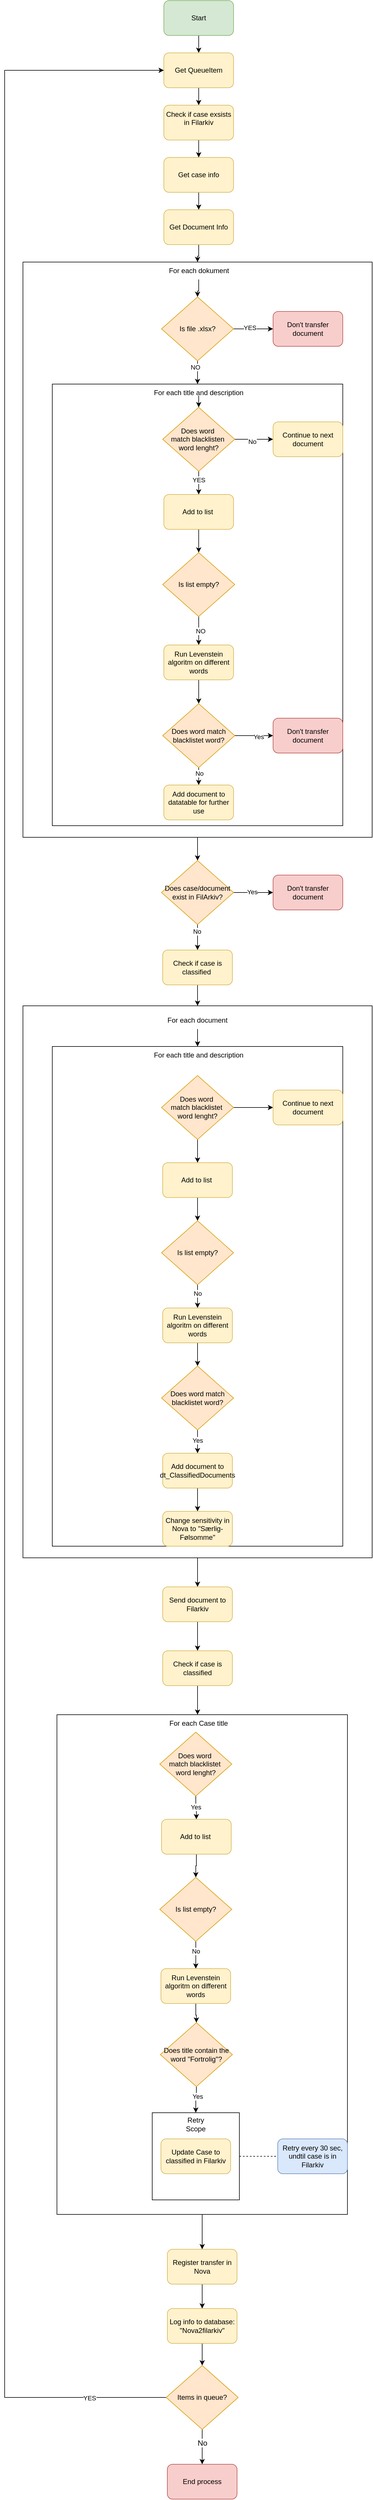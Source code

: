 <mxfile version="24.0.2" type="device">
  <diagram name="Side-1" id="G2as8Io2-5UzmO-UkJBY">
    <mxGraphModel dx="1296" dy="799" grid="1" gridSize="10" guides="1" tooltips="1" connect="1" arrows="1" fold="1" page="1" pageScale="1" pageWidth="827" pageHeight="1169" math="0" shadow="0">
      <root>
        <mxCell id="0" />
        <mxCell id="1" parent="0" />
        <mxCell id="CIOF_KzufK2yr0putd7I-3" value="" style="edgeStyle=orthogonalEdgeStyle;rounded=0;orthogonalLoop=1;jettySize=auto;html=1;" edge="1" parent="1" source="CIOF_KzufK2yr0putd7I-1" target="CIOF_KzufK2yr0putd7I-2">
          <mxGeometry relative="1" as="geometry" />
        </mxCell>
        <mxCell id="CIOF_KzufK2yr0putd7I-1" value="Start" style="rounded=1;whiteSpace=wrap;html=1;fillColor=#d5e8d4;strokeColor=#82b366;" vertex="1" parent="1">
          <mxGeometry x="354" y="60" width="120" height="60" as="geometry" />
        </mxCell>
        <mxCell id="CIOF_KzufK2yr0putd7I-6" value="" style="edgeStyle=orthogonalEdgeStyle;rounded=0;orthogonalLoop=1;jettySize=auto;html=1;" edge="1" parent="1" source="CIOF_KzufK2yr0putd7I-2" target="CIOF_KzufK2yr0putd7I-4">
          <mxGeometry relative="1" as="geometry" />
        </mxCell>
        <mxCell id="CIOF_KzufK2yr0putd7I-2" value="Get QueueItem" style="rounded=1;whiteSpace=wrap;html=1;fillColor=#fff2cc;strokeColor=#d6b656;" vertex="1" parent="1">
          <mxGeometry x="354" y="150" width="120" height="60" as="geometry" />
        </mxCell>
        <mxCell id="CIOF_KzufK2yr0putd7I-7" value="" style="edgeStyle=orthogonalEdgeStyle;rounded=0;orthogonalLoop=1;jettySize=auto;html=1;" edge="1" parent="1" source="CIOF_KzufK2yr0putd7I-4" target="CIOF_KzufK2yr0putd7I-5">
          <mxGeometry relative="1" as="geometry" />
        </mxCell>
        <mxCell id="CIOF_KzufK2yr0putd7I-4" value="Check if case exsists in Filarkiv&lt;div&gt;&lt;br&gt;&lt;/div&gt;" style="rounded=1;whiteSpace=wrap;html=1;fillColor=#fff2cc;strokeColor=#d6b656;" vertex="1" parent="1">
          <mxGeometry x="354" y="240" width="120" height="60" as="geometry" />
        </mxCell>
        <mxCell id="CIOF_KzufK2yr0putd7I-9" value="" style="edgeStyle=orthogonalEdgeStyle;rounded=0;orthogonalLoop=1;jettySize=auto;html=1;" edge="1" parent="1" source="CIOF_KzufK2yr0putd7I-5" target="CIOF_KzufK2yr0putd7I-8">
          <mxGeometry relative="1" as="geometry" />
        </mxCell>
        <mxCell id="CIOF_KzufK2yr0putd7I-5" value="&lt;div&gt;Get case info&lt;/div&gt;" style="rounded=1;whiteSpace=wrap;html=1;fillColor=#fff2cc;strokeColor=#d6b656;" vertex="1" parent="1">
          <mxGeometry x="354" y="330" width="120" height="60" as="geometry" />
        </mxCell>
        <mxCell id="CIOF_KzufK2yr0putd7I-12" value="" style="edgeStyle=orthogonalEdgeStyle;rounded=0;orthogonalLoop=1;jettySize=auto;html=1;" edge="1" parent="1" source="CIOF_KzufK2yr0putd7I-8" target="CIOF_KzufK2yr0putd7I-11">
          <mxGeometry relative="1" as="geometry" />
        </mxCell>
        <mxCell id="CIOF_KzufK2yr0putd7I-8" value="&lt;div&gt;Get Document Info&lt;/div&gt;" style="rounded=1;whiteSpace=wrap;html=1;fillColor=#fff2cc;strokeColor=#d6b656;" vertex="1" parent="1">
          <mxGeometry x="354" y="420" width="120" height="60" as="geometry" />
        </mxCell>
        <mxCell id="CIOF_KzufK2yr0putd7I-51" value="" style="edgeStyle=orthogonalEdgeStyle;rounded=0;orthogonalLoop=1;jettySize=auto;html=1;" edge="1" parent="1" source="CIOF_KzufK2yr0putd7I-11" target="CIOF_KzufK2yr0putd7I-50">
          <mxGeometry relative="1" as="geometry" />
        </mxCell>
        <mxCell id="CIOF_KzufK2yr0putd7I-11" value="" style="whiteSpace=wrap;html=1;" vertex="1" parent="1">
          <mxGeometry x="111.5" y="510" width="601" height="990" as="geometry" />
        </mxCell>
        <mxCell id="CIOF_KzufK2yr0putd7I-17" value="" style="edgeStyle=orthogonalEdgeStyle;rounded=0;orthogonalLoop=1;jettySize=auto;html=1;" edge="1" parent="1" source="CIOF_KzufK2yr0putd7I-13" target="CIOF_KzufK2yr0putd7I-16">
          <mxGeometry relative="1" as="geometry" />
        </mxCell>
        <mxCell id="CIOF_KzufK2yr0putd7I-13" value="For each dokument" style="text;html=1;align=center;verticalAlign=middle;resizable=0;points=[];autosize=1;strokeColor=none;fillColor=none;" vertex="1" parent="1">
          <mxGeometry x="349" y="510" width="130" height="30" as="geometry" />
        </mxCell>
        <mxCell id="CIOF_KzufK2yr0putd7I-20" value="" style="edgeStyle=orthogonalEdgeStyle;rounded=0;orthogonalLoop=1;jettySize=auto;html=1;" edge="1" parent="1" source="CIOF_KzufK2yr0putd7I-16" target="CIOF_KzufK2yr0putd7I-19">
          <mxGeometry relative="1" as="geometry" />
        </mxCell>
        <mxCell id="CIOF_KzufK2yr0putd7I-29" value="NO" style="edgeLabel;html=1;align=center;verticalAlign=middle;resizable=0;points=[];" vertex="1" connectable="0" parent="CIOF_KzufK2yr0putd7I-20">
          <mxGeometry x="-0.45" y="-4" relative="1" as="geometry">
            <mxPoint as="offset" />
          </mxGeometry>
        </mxCell>
        <mxCell id="CIOF_KzufK2yr0putd7I-23" value="" style="edgeStyle=orthogonalEdgeStyle;rounded=0;orthogonalLoop=1;jettySize=auto;html=1;" edge="1" parent="1" source="CIOF_KzufK2yr0putd7I-16" target="CIOF_KzufK2yr0putd7I-22">
          <mxGeometry relative="1" as="geometry" />
        </mxCell>
        <mxCell id="CIOF_KzufK2yr0putd7I-24" value="YES" style="edgeLabel;html=1;align=center;verticalAlign=middle;resizable=0;points=[];" vertex="1" connectable="0" parent="CIOF_KzufK2yr0putd7I-23">
          <mxGeometry x="-0.192" y="2" relative="1" as="geometry">
            <mxPoint as="offset" />
          </mxGeometry>
        </mxCell>
        <mxCell id="CIOF_KzufK2yr0putd7I-16" value="Is file .xlsx?" style="rhombus;whiteSpace=wrap;html=1;fillColor=#ffe6cc;strokeColor=#d79b00;" vertex="1" parent="1">
          <mxGeometry x="350" y="570" width="124" height="110" as="geometry" />
        </mxCell>
        <mxCell id="CIOF_KzufK2yr0putd7I-19" value="" style="whiteSpace=wrap;html=1;" vertex="1" parent="1">
          <mxGeometry x="162" y="720" width="500" height="760" as="geometry" />
        </mxCell>
        <mxCell id="CIOF_KzufK2yr0putd7I-22" value="Don&#39;t transfer document" style="rounded=1;whiteSpace=wrap;html=1;fillColor=#f8cecc;strokeColor=#b85450;" vertex="1" parent="1">
          <mxGeometry x="542" y="595" width="120" height="60" as="geometry" />
        </mxCell>
        <mxCell id="CIOF_KzufK2yr0putd7I-30" value="" style="edgeStyle=orthogonalEdgeStyle;rounded=0;orthogonalLoop=1;jettySize=auto;html=1;" edge="1" parent="1" source="CIOF_KzufK2yr0putd7I-27" target="CIOF_KzufK2yr0putd7I-28">
          <mxGeometry relative="1" as="geometry" />
        </mxCell>
        <mxCell id="CIOF_KzufK2yr0putd7I-27" value="For each title and description" style="text;html=1;align=center;verticalAlign=middle;whiteSpace=wrap;rounded=0;" vertex="1" parent="1">
          <mxGeometry x="331" y="720" width="166" height="30" as="geometry" />
        </mxCell>
        <mxCell id="CIOF_KzufK2yr0putd7I-32" value="" style="edgeStyle=orthogonalEdgeStyle;rounded=0;orthogonalLoop=1;jettySize=auto;html=1;" edge="1" parent="1" source="CIOF_KzufK2yr0putd7I-28" target="CIOF_KzufK2yr0putd7I-31">
          <mxGeometry relative="1" as="geometry" />
        </mxCell>
        <mxCell id="CIOF_KzufK2yr0putd7I-33" value="YES" style="edgeLabel;html=1;align=center;verticalAlign=middle;resizable=0;points=[];" vertex="1" connectable="0" parent="CIOF_KzufK2yr0putd7I-32">
          <mxGeometry x="-0.242" relative="1" as="geometry">
            <mxPoint as="offset" />
          </mxGeometry>
        </mxCell>
        <mxCell id="CIOF_KzufK2yr0putd7I-35" value="" style="edgeStyle=orthogonalEdgeStyle;rounded=0;orthogonalLoop=1;jettySize=auto;html=1;" edge="1" parent="1" source="CIOF_KzufK2yr0putd7I-28" target="CIOF_KzufK2yr0putd7I-34">
          <mxGeometry relative="1" as="geometry" />
        </mxCell>
        <mxCell id="CIOF_KzufK2yr0putd7I-36" value="No" style="edgeLabel;html=1;align=center;verticalAlign=middle;resizable=0;points=[];" vertex="1" connectable="0" parent="CIOF_KzufK2yr0putd7I-35">
          <mxGeometry x="-0.091" y="-4" relative="1" as="geometry">
            <mxPoint as="offset" />
          </mxGeometry>
        </mxCell>
        <mxCell id="CIOF_KzufK2yr0putd7I-28" value="Does word&amp;nbsp;&lt;div&gt;match blacklisten&amp;nbsp;&lt;/div&gt;&lt;div&gt;word lenght?&lt;/div&gt;" style="rhombus;whiteSpace=wrap;html=1;aspect=fixed;fillColor=#ffe6cc;strokeColor=#d79b00;" vertex="1" parent="1">
          <mxGeometry x="352" y="760" width="124" height="110" as="geometry" />
        </mxCell>
        <mxCell id="CIOF_KzufK2yr0putd7I-38" value="" style="edgeStyle=orthogonalEdgeStyle;rounded=0;orthogonalLoop=1;jettySize=auto;html=1;" edge="1" parent="1" source="CIOF_KzufK2yr0putd7I-31" target="CIOF_KzufK2yr0putd7I-37">
          <mxGeometry relative="1" as="geometry" />
        </mxCell>
        <mxCell id="CIOF_KzufK2yr0putd7I-31" value="Add to list&amp;nbsp;" style="rounded=1;whiteSpace=wrap;html=1;fillColor=#fff2cc;strokeColor=#d6b656;" vertex="1" parent="1">
          <mxGeometry x="354" y="910" width="120" height="60" as="geometry" />
        </mxCell>
        <mxCell id="CIOF_KzufK2yr0putd7I-34" value="Continue to next document" style="rounded=1;whiteSpace=wrap;html=1;fillColor=#fff2cc;strokeColor=#d6b656;" vertex="1" parent="1">
          <mxGeometry x="542" y="785" width="120" height="60" as="geometry" />
        </mxCell>
        <mxCell id="CIOF_KzufK2yr0putd7I-40" value="" style="edgeStyle=orthogonalEdgeStyle;rounded=0;orthogonalLoop=1;jettySize=auto;html=1;" edge="1" parent="1" source="CIOF_KzufK2yr0putd7I-37" target="CIOF_KzufK2yr0putd7I-39">
          <mxGeometry relative="1" as="geometry" />
        </mxCell>
        <mxCell id="CIOF_KzufK2yr0putd7I-42" value="NO" style="edgeLabel;html=1;align=center;verticalAlign=middle;resizable=0;points=[];" vertex="1" connectable="0" parent="CIOF_KzufK2yr0putd7I-40">
          <mxGeometry y="3" relative="1" as="geometry">
            <mxPoint as="offset" />
          </mxGeometry>
        </mxCell>
        <mxCell id="CIOF_KzufK2yr0putd7I-37" value="Is list empty?" style="rhombus;whiteSpace=wrap;html=1;fillColor=#ffe6cc;strokeColor=#d79b00;" vertex="1" parent="1">
          <mxGeometry x="352" y="1010" width="124" height="110" as="geometry" />
        </mxCell>
        <mxCell id="CIOF_KzufK2yr0putd7I-44" value="" style="edgeStyle=orthogonalEdgeStyle;rounded=0;orthogonalLoop=1;jettySize=auto;html=1;" edge="1" parent="1" source="CIOF_KzufK2yr0putd7I-39" target="CIOF_KzufK2yr0putd7I-43">
          <mxGeometry relative="1" as="geometry" />
        </mxCell>
        <mxCell id="CIOF_KzufK2yr0putd7I-39" value="Run Levenstein algoritm on different words" style="rounded=1;whiteSpace=wrap;html=1;fillColor=#fff2cc;strokeColor=#d6b656;" vertex="1" parent="1">
          <mxGeometry x="354" y="1169" width="120" height="60" as="geometry" />
        </mxCell>
        <mxCell id="CIOF_KzufK2yr0putd7I-46" value="" style="edgeStyle=orthogonalEdgeStyle;rounded=0;orthogonalLoop=1;jettySize=auto;html=1;" edge="1" parent="1" source="CIOF_KzufK2yr0putd7I-43" target="CIOF_KzufK2yr0putd7I-45">
          <mxGeometry relative="1" as="geometry" />
        </mxCell>
        <mxCell id="CIOF_KzufK2yr0putd7I-47" value="Yes" style="edgeLabel;html=1;align=center;verticalAlign=middle;resizable=0;points=[];" vertex="1" connectable="0" parent="CIOF_KzufK2yr0putd7I-46">
          <mxGeometry x="0.242" y="-2" relative="1" as="geometry">
            <mxPoint as="offset" />
          </mxGeometry>
        </mxCell>
        <mxCell id="CIOF_KzufK2yr0putd7I-49" value="" style="edgeStyle=orthogonalEdgeStyle;rounded=0;orthogonalLoop=1;jettySize=auto;html=1;" edge="1" parent="1" source="CIOF_KzufK2yr0putd7I-43" target="CIOF_KzufK2yr0putd7I-48">
          <mxGeometry relative="1" as="geometry" />
        </mxCell>
        <mxCell id="CIOF_KzufK2yr0putd7I-177" value="No" style="edgeLabel;html=1;align=center;verticalAlign=middle;resizable=0;points=[];" vertex="1" connectable="0" parent="CIOF_KzufK2yr0putd7I-49">
          <mxGeometry x="-0.596" y="1" relative="1" as="geometry">
            <mxPoint as="offset" />
          </mxGeometry>
        </mxCell>
        <mxCell id="CIOF_KzufK2yr0putd7I-43" value="Does word match blacklistet word?" style="rhombus;whiteSpace=wrap;html=1;fillColor=#ffe6cc;strokeColor=#d79b00;" vertex="1" parent="1">
          <mxGeometry x="352" y="1270" width="124" height="110" as="geometry" />
        </mxCell>
        <mxCell id="CIOF_KzufK2yr0putd7I-45" value="Don&#39;t transfer document" style="rounded=1;whiteSpace=wrap;html=1;fillColor=#f8cecc;strokeColor=#b85450;" vertex="1" parent="1">
          <mxGeometry x="542" y="1295" width="120" height="60" as="geometry" />
        </mxCell>
        <mxCell id="CIOF_KzufK2yr0putd7I-48" value="Add document to datatable for further use" style="rounded=1;whiteSpace=wrap;html=1;fillColor=#fff2cc;strokeColor=#d6b656;" vertex="1" parent="1">
          <mxGeometry x="354" y="1410" width="120" height="60" as="geometry" />
        </mxCell>
        <mxCell id="CIOF_KzufK2yr0putd7I-53" value="" style="edgeStyle=orthogonalEdgeStyle;rounded=0;orthogonalLoop=1;jettySize=auto;html=1;" edge="1" parent="1" source="CIOF_KzufK2yr0putd7I-50" target="CIOF_KzufK2yr0putd7I-52">
          <mxGeometry relative="1" as="geometry" />
        </mxCell>
        <mxCell id="CIOF_KzufK2yr0putd7I-178" value="Yes" style="edgeLabel;html=1;align=center;verticalAlign=middle;resizable=0;points=[];" vertex="1" connectable="0" parent="CIOF_KzufK2yr0putd7I-53">
          <mxGeometry x="-0.064" y="1" relative="1" as="geometry">
            <mxPoint as="offset" />
          </mxGeometry>
        </mxCell>
        <mxCell id="CIOF_KzufK2yr0putd7I-55" value="" style="edgeStyle=orthogonalEdgeStyle;rounded=0;orthogonalLoop=1;jettySize=auto;html=1;" edge="1" parent="1" source="CIOF_KzufK2yr0putd7I-50" target="CIOF_KzufK2yr0putd7I-54">
          <mxGeometry relative="1" as="geometry" />
        </mxCell>
        <mxCell id="CIOF_KzufK2yr0putd7I-179" value="No" style="edgeLabel;html=1;align=center;verticalAlign=middle;resizable=0;points=[];" vertex="1" connectable="0" parent="CIOF_KzufK2yr0putd7I-55">
          <mxGeometry x="-0.459" y="-1" relative="1" as="geometry">
            <mxPoint as="offset" />
          </mxGeometry>
        </mxCell>
        <mxCell id="CIOF_KzufK2yr0putd7I-50" value="Does case/document exist in FilArkiv?" style="rhombus;whiteSpace=wrap;html=1;fillColor=#ffe6cc;strokeColor=#d79b00;" vertex="1" parent="1">
          <mxGeometry x="350" y="1540" width="124" height="110" as="geometry" />
        </mxCell>
        <mxCell id="CIOF_KzufK2yr0putd7I-52" value="Don&#39;t transfer document" style="rounded=1;whiteSpace=wrap;html=1;fillColor=#f8cecc;strokeColor=#b85450;" vertex="1" parent="1">
          <mxGeometry x="542" y="1565" width="120" height="60" as="geometry" />
        </mxCell>
        <mxCell id="CIOF_KzufK2yr0putd7I-89" value="" style="edgeStyle=orthogonalEdgeStyle;rounded=0;orthogonalLoop=1;jettySize=auto;html=1;" edge="1" parent="1" source="CIOF_KzufK2yr0putd7I-54" target="CIOF_KzufK2yr0putd7I-88">
          <mxGeometry relative="1" as="geometry" />
        </mxCell>
        <mxCell id="CIOF_KzufK2yr0putd7I-54" value="Check if case is classified&amp;nbsp;" style="rounded=1;whiteSpace=wrap;html=1;fillColor=#fff2cc;strokeColor=#d6b656;" vertex="1" parent="1">
          <mxGeometry x="352" y="1694" width="120" height="60" as="geometry" />
        </mxCell>
        <mxCell id="CIOF_KzufK2yr0putd7I-117" value="" style="edgeStyle=orthogonalEdgeStyle;rounded=0;orthogonalLoop=1;jettySize=auto;html=1;" edge="1" parent="1" source="CIOF_KzufK2yr0putd7I-88" target="CIOF_KzufK2yr0putd7I-116">
          <mxGeometry relative="1" as="geometry" />
        </mxCell>
        <mxCell id="CIOF_KzufK2yr0putd7I-88" value="" style="whiteSpace=wrap;html=1;" vertex="1" parent="1">
          <mxGeometry x="111.5" y="1790" width="601" height="950" as="geometry" />
        </mxCell>
        <mxCell id="CIOF_KzufK2yr0putd7I-92" value="" style="edgeStyle=orthogonalEdgeStyle;rounded=0;orthogonalLoop=1;jettySize=auto;html=1;" edge="1" parent="1" source="CIOF_KzufK2yr0putd7I-90" target="CIOF_KzufK2yr0putd7I-91">
          <mxGeometry relative="1" as="geometry" />
        </mxCell>
        <mxCell id="CIOF_KzufK2yr0putd7I-90" value="For each document" style="text;html=1;align=center;verticalAlign=middle;whiteSpace=wrap;rounded=0;" vertex="1" parent="1">
          <mxGeometry x="348" y="1800" width="128" height="30" as="geometry" />
        </mxCell>
        <mxCell id="CIOF_KzufK2yr0putd7I-91" value="" style="whiteSpace=wrap;html=1;" vertex="1" parent="1">
          <mxGeometry x="162" y="1860" width="500" height="860" as="geometry" />
        </mxCell>
        <mxCell id="CIOF_KzufK2yr0putd7I-93" value="For each title and description" style="text;html=1;align=center;verticalAlign=middle;whiteSpace=wrap;rounded=0;" vertex="1" parent="1">
          <mxGeometry x="328" y="1860" width="172" height="30" as="geometry" />
        </mxCell>
        <mxCell id="CIOF_KzufK2yr0putd7I-101" value="" style="edgeStyle=orthogonalEdgeStyle;rounded=0;orthogonalLoop=1;jettySize=auto;html=1;" edge="1" parent="1" source="CIOF_KzufK2yr0putd7I-94" target="CIOF_KzufK2yr0putd7I-100">
          <mxGeometry relative="1" as="geometry" />
        </mxCell>
        <mxCell id="CIOF_KzufK2yr0putd7I-102" value="" style="edgeStyle=orthogonalEdgeStyle;rounded=0;orthogonalLoop=1;jettySize=auto;html=1;" edge="1" parent="1" source="CIOF_KzufK2yr0putd7I-94" target="CIOF_KzufK2yr0putd7I-95">
          <mxGeometry relative="1" as="geometry" />
        </mxCell>
        <mxCell id="CIOF_KzufK2yr0putd7I-94" value="Does word&amp;nbsp;&lt;div&gt;match blacklistet&amp;nbsp;&lt;/div&gt;&lt;div&gt;word lenght?&lt;/div&gt;" style="rhombus;whiteSpace=wrap;html=1;aspect=fixed;fillColor=#ffe6cc;strokeColor=#d79b00;" vertex="1" parent="1">
          <mxGeometry x="350" y="1910" width="124" height="110" as="geometry" />
        </mxCell>
        <mxCell id="CIOF_KzufK2yr0putd7I-103" value="" style="edgeStyle=orthogonalEdgeStyle;rounded=0;orthogonalLoop=1;jettySize=auto;html=1;" edge="1" parent="1" source="CIOF_KzufK2yr0putd7I-95" target="CIOF_KzufK2yr0putd7I-96">
          <mxGeometry relative="1" as="geometry" />
        </mxCell>
        <mxCell id="CIOF_KzufK2yr0putd7I-95" value="Add to list&amp;nbsp;" style="rounded=1;whiteSpace=wrap;html=1;fillColor=#fff2cc;strokeColor=#d6b656;" vertex="1" parent="1">
          <mxGeometry x="352" y="2060" width="120" height="60" as="geometry" />
        </mxCell>
        <mxCell id="CIOF_KzufK2yr0putd7I-107" value="" style="edgeStyle=orthogonalEdgeStyle;rounded=0;orthogonalLoop=1;jettySize=auto;html=1;" edge="1" parent="1" source="CIOF_KzufK2yr0putd7I-96" target="CIOF_KzufK2yr0putd7I-97">
          <mxGeometry relative="1" as="geometry" />
        </mxCell>
        <mxCell id="CIOF_KzufK2yr0putd7I-111" value="No" style="edgeLabel;html=1;align=center;verticalAlign=middle;resizable=0;points=[];" vertex="1" connectable="0" parent="CIOF_KzufK2yr0putd7I-107">
          <mxGeometry x="-0.276" relative="1" as="geometry">
            <mxPoint as="offset" />
          </mxGeometry>
        </mxCell>
        <mxCell id="CIOF_KzufK2yr0putd7I-96" value="Is list empty?" style="rhombus;whiteSpace=wrap;html=1;fillColor=#ffe6cc;strokeColor=#d79b00;" vertex="1" parent="1">
          <mxGeometry x="350" y="2160" width="124" height="110" as="geometry" />
        </mxCell>
        <mxCell id="CIOF_KzufK2yr0putd7I-108" value="" style="edgeStyle=orthogonalEdgeStyle;rounded=0;orthogonalLoop=1;jettySize=auto;html=1;" edge="1" parent="1" source="CIOF_KzufK2yr0putd7I-97" target="CIOF_KzufK2yr0putd7I-98">
          <mxGeometry relative="1" as="geometry" />
        </mxCell>
        <mxCell id="CIOF_KzufK2yr0putd7I-97" value="Run Levenstein algoritm on different words" style="rounded=1;whiteSpace=wrap;html=1;fillColor=#fff2cc;strokeColor=#d6b656;" vertex="1" parent="1">
          <mxGeometry x="352" y="2310" width="120" height="60" as="geometry" />
        </mxCell>
        <mxCell id="CIOF_KzufK2yr0putd7I-110" value="" style="edgeStyle=orthogonalEdgeStyle;rounded=0;orthogonalLoop=1;jettySize=auto;html=1;" edge="1" parent="1" source="CIOF_KzufK2yr0putd7I-98" target="CIOF_KzufK2yr0putd7I-99">
          <mxGeometry relative="1" as="geometry" />
        </mxCell>
        <mxCell id="CIOF_KzufK2yr0putd7I-112" value="Yes" style="edgeLabel;html=1;align=center;verticalAlign=middle;resizable=0;points=[];" vertex="1" connectable="0" parent="CIOF_KzufK2yr0putd7I-110">
          <mxGeometry x="-0.092" relative="1" as="geometry">
            <mxPoint as="offset" />
          </mxGeometry>
        </mxCell>
        <mxCell id="CIOF_KzufK2yr0putd7I-98" value="Does word match blacklistet word?" style="rhombus;whiteSpace=wrap;html=1;fillColor=#ffe6cc;strokeColor=#d79b00;" vertex="1" parent="1">
          <mxGeometry x="350" y="2410" width="124" height="110" as="geometry" />
        </mxCell>
        <mxCell id="CIOF_KzufK2yr0putd7I-115" value="" style="edgeStyle=orthogonalEdgeStyle;rounded=0;orthogonalLoop=1;jettySize=auto;html=1;" edge="1" parent="1" source="CIOF_KzufK2yr0putd7I-99" target="CIOF_KzufK2yr0putd7I-114">
          <mxGeometry relative="1" as="geometry" />
        </mxCell>
        <mxCell id="CIOF_KzufK2yr0putd7I-99" value="Add document to dt_ClassifiedDocuments" style="rounded=1;whiteSpace=wrap;html=1;fillColor=#fff2cc;strokeColor=#d6b656;" vertex="1" parent="1">
          <mxGeometry x="352" y="2560" width="120" height="60" as="geometry" />
        </mxCell>
        <mxCell id="CIOF_KzufK2yr0putd7I-100" value="Continue to next document" style="rounded=1;whiteSpace=wrap;html=1;fillColor=#fff2cc;strokeColor=#d6b656;" vertex="1" parent="1">
          <mxGeometry x="542" y="1935" width="120" height="60" as="geometry" />
        </mxCell>
        <mxCell id="CIOF_KzufK2yr0putd7I-114" value="Change sensitivity in Nova to &quot;Særlig-Følsomme&quot;" style="rounded=1;whiteSpace=wrap;html=1;fillColor=#fff2cc;strokeColor=#d6b656;" vertex="1" parent="1">
          <mxGeometry x="352" y="2660" width="120" height="60" as="geometry" />
        </mxCell>
        <mxCell id="CIOF_KzufK2yr0putd7I-119" value="" style="edgeStyle=orthogonalEdgeStyle;rounded=0;orthogonalLoop=1;jettySize=auto;html=1;" edge="1" parent="1" source="CIOF_KzufK2yr0putd7I-116" target="CIOF_KzufK2yr0putd7I-118">
          <mxGeometry relative="1" as="geometry" />
        </mxCell>
        <mxCell id="CIOF_KzufK2yr0putd7I-116" value="Send document to Filarkiv" style="rounded=1;whiteSpace=wrap;html=1;fillColor=#fff2cc;strokeColor=#d6b656;" vertex="1" parent="1">
          <mxGeometry x="352" y="2790" width="120" height="60" as="geometry" />
        </mxCell>
        <mxCell id="CIOF_KzufK2yr0putd7I-148" style="edgeStyle=orthogonalEdgeStyle;rounded=0;orthogonalLoop=1;jettySize=auto;html=1;entryX=0.5;entryY=0;entryDx=0;entryDy=0;" edge="1" parent="1" source="CIOF_KzufK2yr0putd7I-118">
          <mxGeometry relative="1" as="geometry">
            <mxPoint x="412" y="3010" as="targetPoint" />
          </mxGeometry>
        </mxCell>
        <mxCell id="CIOF_KzufK2yr0putd7I-118" value="Check if case is classified" style="rounded=1;whiteSpace=wrap;html=1;fillColor=#fff2cc;strokeColor=#d6b656;" vertex="1" parent="1">
          <mxGeometry x="352" y="2900" width="120" height="60" as="geometry" />
        </mxCell>
        <mxCell id="CIOF_KzufK2yr0putd7I-165" value="" style="edgeStyle=orthogonalEdgeStyle;rounded=0;orthogonalLoop=1;jettySize=auto;html=1;" edge="1" parent="1" source="CIOF_KzufK2yr0putd7I-122" target="CIOF_KzufK2yr0putd7I-164">
          <mxGeometry relative="1" as="geometry" />
        </mxCell>
        <mxCell id="CIOF_KzufK2yr0putd7I-122" value="" style="whiteSpace=wrap;html=1;movable=1;resizable=1;rotatable=1;deletable=1;editable=1;locked=0;connectable=1;" vertex="1" parent="1">
          <mxGeometry x="170" y="3010" width="500" height="860" as="geometry" />
        </mxCell>
        <mxCell id="CIOF_KzufK2yr0putd7I-123" value="For each Case title" style="text;html=1;align=center;verticalAlign=middle;whiteSpace=wrap;rounded=0;" vertex="1" parent="1">
          <mxGeometry x="328" y="3010" width="172" height="30" as="geometry" />
        </mxCell>
        <mxCell id="CIOF_KzufK2yr0putd7I-125" value="" style="edgeStyle=orthogonalEdgeStyle;rounded=0;orthogonalLoop=1;jettySize=auto;html=1;" edge="1" parent="1" source="CIOF_KzufK2yr0putd7I-126" target="CIOF_KzufK2yr0putd7I-128">
          <mxGeometry relative="1" as="geometry" />
        </mxCell>
        <mxCell id="CIOF_KzufK2yr0putd7I-180" value="Yes" style="edgeLabel;html=1;align=center;verticalAlign=middle;resizable=0;points=[];" vertex="1" connectable="0" parent="CIOF_KzufK2yr0putd7I-125">
          <mxGeometry x="-0.064" relative="1" as="geometry">
            <mxPoint as="offset" />
          </mxGeometry>
        </mxCell>
        <mxCell id="CIOF_KzufK2yr0putd7I-126" value="Does word&amp;nbsp;&lt;div&gt;match blacklistet&amp;nbsp;&lt;/div&gt;&lt;div&gt;word lenght?&lt;/div&gt;" style="rhombus;whiteSpace=wrap;html=1;aspect=fixed;fillColor=#ffe6cc;strokeColor=#d79b00;" vertex="1" parent="1">
          <mxGeometry x="347" y="3040" width="124" height="110" as="geometry" />
        </mxCell>
        <mxCell id="CIOF_KzufK2yr0putd7I-127" value="" style="edgeStyle=orthogonalEdgeStyle;rounded=0;orthogonalLoop=1;jettySize=auto;html=1;" edge="1" parent="1" source="CIOF_KzufK2yr0putd7I-128" target="CIOF_KzufK2yr0putd7I-131">
          <mxGeometry relative="1" as="geometry" />
        </mxCell>
        <mxCell id="CIOF_KzufK2yr0putd7I-128" value="Add to list&amp;nbsp;" style="rounded=1;whiteSpace=wrap;html=1;fillColor=#fff2cc;strokeColor=#d6b656;" vertex="1" parent="1">
          <mxGeometry x="350" y="3190" width="120" height="60" as="geometry" />
        </mxCell>
        <mxCell id="CIOF_KzufK2yr0putd7I-129" value="" style="edgeStyle=orthogonalEdgeStyle;rounded=0;orthogonalLoop=1;jettySize=auto;html=1;" edge="1" parent="1" source="CIOF_KzufK2yr0putd7I-131" target="CIOF_KzufK2yr0putd7I-133">
          <mxGeometry relative="1" as="geometry" />
        </mxCell>
        <mxCell id="CIOF_KzufK2yr0putd7I-130" value="No" style="edgeLabel;html=1;align=center;verticalAlign=middle;resizable=0;points=[];" vertex="1" connectable="0" parent="CIOF_KzufK2yr0putd7I-129">
          <mxGeometry x="-0.276" relative="1" as="geometry">
            <mxPoint as="offset" />
          </mxGeometry>
        </mxCell>
        <mxCell id="CIOF_KzufK2yr0putd7I-131" value="Is list empty?" style="rhombus;whiteSpace=wrap;html=1;fillColor=#ffe6cc;strokeColor=#d79b00;" vertex="1" parent="1">
          <mxGeometry x="347" y="3290" width="124" height="110" as="geometry" />
        </mxCell>
        <mxCell id="CIOF_KzufK2yr0putd7I-132" value="" style="edgeStyle=orthogonalEdgeStyle;rounded=0;orthogonalLoop=1;jettySize=auto;html=1;" edge="1" parent="1" source="CIOF_KzufK2yr0putd7I-133" target="CIOF_KzufK2yr0putd7I-136">
          <mxGeometry relative="1" as="geometry" />
        </mxCell>
        <mxCell id="CIOF_KzufK2yr0putd7I-133" value="Run Levenstein algoritm on different words" style="rounded=1;whiteSpace=wrap;html=1;fillColor=#fff2cc;strokeColor=#d6b656;" vertex="1" parent="1">
          <mxGeometry x="349" y="3447" width="120" height="60" as="geometry" />
        </mxCell>
        <mxCell id="CIOF_KzufK2yr0putd7I-163" style="edgeStyle=orthogonalEdgeStyle;rounded=0;orthogonalLoop=1;jettySize=auto;html=1;dashed=1;endArrow=none;endFill=0;" edge="1" parent="1" source="CIOF_KzufK2yr0putd7I-149" target="CIOF_KzufK2yr0putd7I-162">
          <mxGeometry relative="1" as="geometry" />
        </mxCell>
        <mxCell id="CIOF_KzufK2yr0putd7I-149" value="" style="whiteSpace=wrap;html=1;aspect=fixed;" vertex="1" parent="1">
          <mxGeometry x="334" y="3695" width="150" height="150" as="geometry" />
        </mxCell>
        <mxCell id="CIOF_KzufK2yr0putd7I-156" style="edgeStyle=orthogonalEdgeStyle;rounded=0;orthogonalLoop=1;jettySize=auto;html=1;" edge="1" parent="1" source="CIOF_KzufK2yr0putd7I-136" target="CIOF_KzufK2yr0putd7I-149">
          <mxGeometry relative="1" as="geometry" />
        </mxCell>
        <mxCell id="CIOF_KzufK2yr0putd7I-157" value="Yes" style="edgeLabel;html=1;align=center;verticalAlign=middle;resizable=0;points=[];" vertex="1" connectable="0" parent="CIOF_KzufK2yr0putd7I-156">
          <mxGeometry x="-0.29" y="2" relative="1" as="geometry">
            <mxPoint as="offset" />
          </mxGeometry>
        </mxCell>
        <mxCell id="CIOF_KzufK2yr0putd7I-136" value="Does title contain the word &quot;Fortrolig&quot;?" style="rhombus;whiteSpace=wrap;html=1;fillColor=#ffe6cc;strokeColor=#d79b00;" vertex="1" parent="1">
          <mxGeometry x="348" y="3540" width="124" height="110" as="geometry" />
        </mxCell>
        <mxCell id="CIOF_KzufK2yr0putd7I-138" value="Update Case to classified in Filarkiv" style="rounded=1;whiteSpace=wrap;html=1;fillColor=#fff2cc;strokeColor=#d6b656;" vertex="1" parent="1">
          <mxGeometry x="349" y="3740" width="120" height="60" as="geometry" />
        </mxCell>
        <mxCell id="CIOF_KzufK2yr0putd7I-159" value="Retry Scope" style="text;html=1;align=center;verticalAlign=middle;whiteSpace=wrap;rounded=0;" vertex="1" parent="1">
          <mxGeometry x="379" y="3700" width="60" height="30" as="geometry" />
        </mxCell>
        <mxCell id="CIOF_KzufK2yr0putd7I-162" value="Retry every 30 sec, undtil case is in Filarkiv" style="rounded=1;whiteSpace=wrap;html=1;fillColor=#dae8fc;strokeColor=#6c8ebf;" vertex="1" parent="1">
          <mxGeometry x="550" y="3740" width="120" height="60" as="geometry" />
        </mxCell>
        <mxCell id="CIOF_KzufK2yr0putd7I-167" value="" style="edgeStyle=orthogonalEdgeStyle;rounded=0;orthogonalLoop=1;jettySize=auto;html=1;" edge="1" parent="1" source="CIOF_KzufK2yr0putd7I-164" target="CIOF_KzufK2yr0putd7I-166">
          <mxGeometry relative="1" as="geometry" />
        </mxCell>
        <mxCell id="CIOF_KzufK2yr0putd7I-164" value="Register transfer in Nova" style="rounded=1;whiteSpace=wrap;html=1;fillColor=#fff2cc;strokeColor=#d6b656;" vertex="1" parent="1">
          <mxGeometry x="360" y="3930" width="120" height="60" as="geometry" />
        </mxCell>
        <mxCell id="CIOF_KzufK2yr0putd7I-169" value="" style="edgeStyle=orthogonalEdgeStyle;rounded=0;orthogonalLoop=1;jettySize=auto;html=1;" edge="1" parent="1" source="CIOF_KzufK2yr0putd7I-166" target="CIOF_KzufK2yr0putd7I-168">
          <mxGeometry relative="1" as="geometry" />
        </mxCell>
        <mxCell id="CIOF_KzufK2yr0putd7I-166" value="Log info to database: &quot;Nova2filarkiv&quot;" style="rounded=1;whiteSpace=wrap;html=1;fillColor=#fff2cc;strokeColor=#d6b656;" vertex="1" parent="1">
          <mxGeometry x="360" y="4032" width="120" height="60" as="geometry" />
        </mxCell>
        <mxCell id="CIOF_KzufK2yr0putd7I-170" style="edgeStyle=orthogonalEdgeStyle;rounded=0;orthogonalLoop=1;jettySize=auto;html=1;entryX=0;entryY=0.5;entryDx=0;entryDy=0;" edge="1" parent="1" source="CIOF_KzufK2yr0putd7I-168" target="CIOF_KzufK2yr0putd7I-2">
          <mxGeometry relative="1" as="geometry">
            <Array as="points">
              <mxPoint x="80" y="4185" />
              <mxPoint x="80" y="180" />
            </Array>
          </mxGeometry>
        </mxCell>
        <mxCell id="CIOF_KzufK2yr0putd7I-171" value="YES" style="edgeLabel;html=1;align=center;verticalAlign=middle;resizable=0;points=[];" vertex="1" connectable="0" parent="CIOF_KzufK2yr0putd7I-170">
          <mxGeometry x="-0.942" y="1" relative="1" as="geometry">
            <mxPoint as="offset" />
          </mxGeometry>
        </mxCell>
        <mxCell id="CIOF_KzufK2yr0putd7I-173" value="" style="edgeStyle=orthogonalEdgeStyle;rounded=0;orthogonalLoop=1;jettySize=auto;html=1;" edge="1" parent="1" source="CIOF_KzufK2yr0putd7I-168" target="CIOF_KzufK2yr0putd7I-172">
          <mxGeometry relative="1" as="geometry" />
        </mxCell>
        <mxCell id="CIOF_KzufK2yr0putd7I-176" value="&lt;font style=&quot;font-size: 13px;&quot;&gt;No&lt;/font&gt;" style="edgeLabel;html=1;align=center;verticalAlign=middle;resizable=0;points=[];" vertex="1" connectable="0" parent="CIOF_KzufK2yr0putd7I-173">
          <mxGeometry x="-0.239" relative="1" as="geometry">
            <mxPoint as="offset" />
          </mxGeometry>
        </mxCell>
        <mxCell id="CIOF_KzufK2yr0putd7I-168" value="Items in queue?" style="rhombus;whiteSpace=wrap;html=1;fillColor=#ffe6cc;strokeColor=#d79b00;" vertex="1" parent="1">
          <mxGeometry x="358" y="4130" width="124" height="110" as="geometry" />
        </mxCell>
        <mxCell id="CIOF_KzufK2yr0putd7I-172" value="End process" style="rounded=1;whiteSpace=wrap;html=1;fillColor=#f8cecc;strokeColor=#b85450;" vertex="1" parent="1">
          <mxGeometry x="360" y="4300" width="120" height="60" as="geometry" />
        </mxCell>
      </root>
    </mxGraphModel>
  </diagram>
</mxfile>

